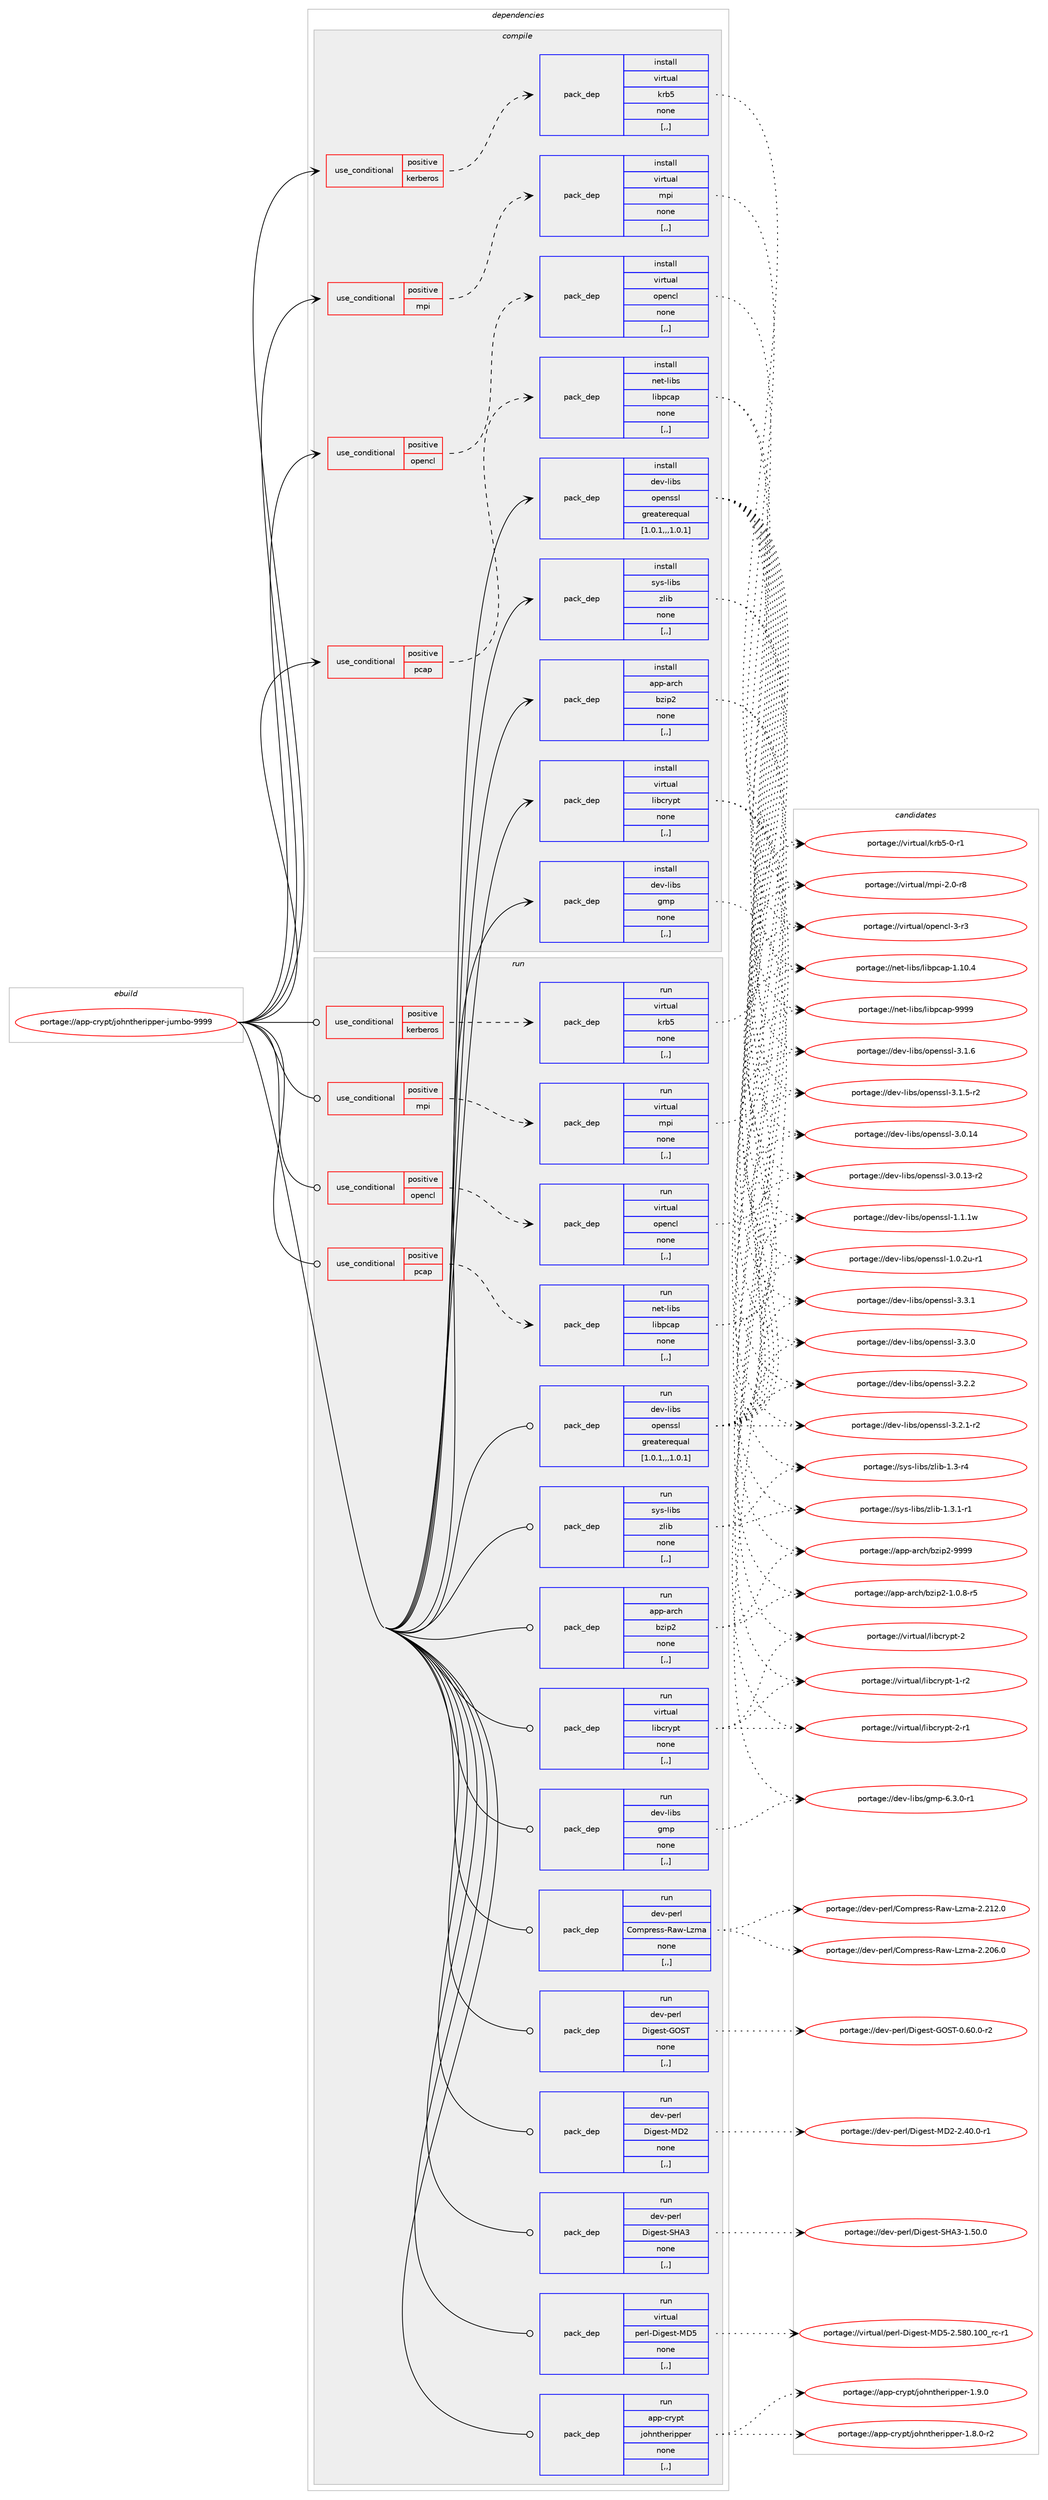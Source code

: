 digraph prolog {

# *************
# Graph options
# *************

newrank=true;
concentrate=true;
compound=true;
graph [rankdir=LR,fontname=Helvetica,fontsize=10,ranksep=1.5];#, ranksep=2.5, nodesep=0.2];
edge  [arrowhead=vee];
node  [fontname=Helvetica,fontsize=10];

# **********
# The ebuild
# **********

subgraph cluster_leftcol {
color=gray;
label=<<i>ebuild</i>>;
id [label="portage://app-crypt/johntheripper-jumbo-9999", color=red, width=4, href="../app-crypt/johntheripper-jumbo-9999.svg"];
}

# ****************
# The dependencies
# ****************

subgraph cluster_midcol {
color=gray;
label=<<i>dependencies</i>>;
subgraph cluster_compile {
fillcolor="#eeeeee";
style=filled;
label=<<i>compile</i>>;
subgraph cond3528 {
dependency13188 [label=<<TABLE BORDER="0" CELLBORDER="1" CELLSPACING="0" CELLPADDING="4"><TR><TD ROWSPAN="3" CELLPADDING="10">use_conditional</TD></TR><TR><TD>positive</TD></TR><TR><TD>kerberos</TD></TR></TABLE>>, shape=none, color=red];
subgraph pack9582 {
dependency13189 [label=<<TABLE BORDER="0" CELLBORDER="1" CELLSPACING="0" CELLPADDING="4" WIDTH="220"><TR><TD ROWSPAN="6" CELLPADDING="30">pack_dep</TD></TR><TR><TD WIDTH="110">install</TD></TR><TR><TD>virtual</TD></TR><TR><TD>krb5</TD></TR><TR><TD>none</TD></TR><TR><TD>[,,]</TD></TR></TABLE>>, shape=none, color=blue];
}
dependency13188:e -> dependency13189:w [weight=20,style="dashed",arrowhead="vee"];
}
id:e -> dependency13188:w [weight=20,style="solid",arrowhead="vee"];
subgraph cond3529 {
dependency13190 [label=<<TABLE BORDER="0" CELLBORDER="1" CELLSPACING="0" CELLPADDING="4"><TR><TD ROWSPAN="3" CELLPADDING="10">use_conditional</TD></TR><TR><TD>positive</TD></TR><TR><TD>mpi</TD></TR></TABLE>>, shape=none, color=red];
subgraph pack9583 {
dependency13191 [label=<<TABLE BORDER="0" CELLBORDER="1" CELLSPACING="0" CELLPADDING="4" WIDTH="220"><TR><TD ROWSPAN="6" CELLPADDING="30">pack_dep</TD></TR><TR><TD WIDTH="110">install</TD></TR><TR><TD>virtual</TD></TR><TR><TD>mpi</TD></TR><TR><TD>none</TD></TR><TR><TD>[,,]</TD></TR></TABLE>>, shape=none, color=blue];
}
dependency13190:e -> dependency13191:w [weight=20,style="dashed",arrowhead="vee"];
}
id:e -> dependency13190:w [weight=20,style="solid",arrowhead="vee"];
subgraph cond3530 {
dependency13192 [label=<<TABLE BORDER="0" CELLBORDER="1" CELLSPACING="0" CELLPADDING="4"><TR><TD ROWSPAN="3" CELLPADDING="10">use_conditional</TD></TR><TR><TD>positive</TD></TR><TR><TD>opencl</TD></TR></TABLE>>, shape=none, color=red];
subgraph pack9584 {
dependency13193 [label=<<TABLE BORDER="0" CELLBORDER="1" CELLSPACING="0" CELLPADDING="4" WIDTH="220"><TR><TD ROWSPAN="6" CELLPADDING="30">pack_dep</TD></TR><TR><TD WIDTH="110">install</TD></TR><TR><TD>virtual</TD></TR><TR><TD>opencl</TD></TR><TR><TD>none</TD></TR><TR><TD>[,,]</TD></TR></TABLE>>, shape=none, color=blue];
}
dependency13192:e -> dependency13193:w [weight=20,style="dashed",arrowhead="vee"];
}
id:e -> dependency13192:w [weight=20,style="solid",arrowhead="vee"];
subgraph cond3531 {
dependency13194 [label=<<TABLE BORDER="0" CELLBORDER="1" CELLSPACING="0" CELLPADDING="4"><TR><TD ROWSPAN="3" CELLPADDING="10">use_conditional</TD></TR><TR><TD>positive</TD></TR><TR><TD>pcap</TD></TR></TABLE>>, shape=none, color=red];
subgraph pack9585 {
dependency13195 [label=<<TABLE BORDER="0" CELLBORDER="1" CELLSPACING="0" CELLPADDING="4" WIDTH="220"><TR><TD ROWSPAN="6" CELLPADDING="30">pack_dep</TD></TR><TR><TD WIDTH="110">install</TD></TR><TR><TD>net-libs</TD></TR><TR><TD>libpcap</TD></TR><TR><TD>none</TD></TR><TR><TD>[,,]</TD></TR></TABLE>>, shape=none, color=blue];
}
dependency13194:e -> dependency13195:w [weight=20,style="dashed",arrowhead="vee"];
}
id:e -> dependency13194:w [weight=20,style="solid",arrowhead="vee"];
subgraph pack9586 {
dependency13196 [label=<<TABLE BORDER="0" CELLBORDER="1" CELLSPACING="0" CELLPADDING="4" WIDTH="220"><TR><TD ROWSPAN="6" CELLPADDING="30">pack_dep</TD></TR><TR><TD WIDTH="110">install</TD></TR><TR><TD>app-arch</TD></TR><TR><TD>bzip2</TD></TR><TR><TD>none</TD></TR><TR><TD>[,,]</TD></TR></TABLE>>, shape=none, color=blue];
}
id:e -> dependency13196:w [weight=20,style="solid",arrowhead="vee"];
subgraph pack9587 {
dependency13197 [label=<<TABLE BORDER="0" CELLBORDER="1" CELLSPACING="0" CELLPADDING="4" WIDTH="220"><TR><TD ROWSPAN="6" CELLPADDING="30">pack_dep</TD></TR><TR><TD WIDTH="110">install</TD></TR><TR><TD>dev-libs</TD></TR><TR><TD>gmp</TD></TR><TR><TD>none</TD></TR><TR><TD>[,,]</TD></TR></TABLE>>, shape=none, color=blue];
}
id:e -> dependency13197:w [weight=20,style="solid",arrowhead="vee"];
subgraph pack9588 {
dependency13198 [label=<<TABLE BORDER="0" CELLBORDER="1" CELLSPACING="0" CELLPADDING="4" WIDTH="220"><TR><TD ROWSPAN="6" CELLPADDING="30">pack_dep</TD></TR><TR><TD WIDTH="110">install</TD></TR><TR><TD>dev-libs</TD></TR><TR><TD>openssl</TD></TR><TR><TD>greaterequal</TD></TR><TR><TD>[1.0.1,,,1.0.1]</TD></TR></TABLE>>, shape=none, color=blue];
}
id:e -> dependency13198:w [weight=20,style="solid",arrowhead="vee"];
subgraph pack9589 {
dependency13199 [label=<<TABLE BORDER="0" CELLBORDER="1" CELLSPACING="0" CELLPADDING="4" WIDTH="220"><TR><TD ROWSPAN="6" CELLPADDING="30">pack_dep</TD></TR><TR><TD WIDTH="110">install</TD></TR><TR><TD>sys-libs</TD></TR><TR><TD>zlib</TD></TR><TR><TD>none</TD></TR><TR><TD>[,,]</TD></TR></TABLE>>, shape=none, color=blue];
}
id:e -> dependency13199:w [weight=20,style="solid",arrowhead="vee"];
subgraph pack9590 {
dependency13200 [label=<<TABLE BORDER="0" CELLBORDER="1" CELLSPACING="0" CELLPADDING="4" WIDTH="220"><TR><TD ROWSPAN="6" CELLPADDING="30">pack_dep</TD></TR><TR><TD WIDTH="110">install</TD></TR><TR><TD>virtual</TD></TR><TR><TD>libcrypt</TD></TR><TR><TD>none</TD></TR><TR><TD>[,,]</TD></TR></TABLE>>, shape=none, color=blue];
}
id:e -> dependency13200:w [weight=20,style="solid",arrowhead="vee"];
}
subgraph cluster_compileandrun {
fillcolor="#eeeeee";
style=filled;
label=<<i>compile and run</i>>;
}
subgraph cluster_run {
fillcolor="#eeeeee";
style=filled;
label=<<i>run</i>>;
subgraph cond3532 {
dependency13201 [label=<<TABLE BORDER="0" CELLBORDER="1" CELLSPACING="0" CELLPADDING="4"><TR><TD ROWSPAN="3" CELLPADDING="10">use_conditional</TD></TR><TR><TD>positive</TD></TR><TR><TD>kerberos</TD></TR></TABLE>>, shape=none, color=red];
subgraph pack9591 {
dependency13202 [label=<<TABLE BORDER="0" CELLBORDER="1" CELLSPACING="0" CELLPADDING="4" WIDTH="220"><TR><TD ROWSPAN="6" CELLPADDING="30">pack_dep</TD></TR><TR><TD WIDTH="110">run</TD></TR><TR><TD>virtual</TD></TR><TR><TD>krb5</TD></TR><TR><TD>none</TD></TR><TR><TD>[,,]</TD></TR></TABLE>>, shape=none, color=blue];
}
dependency13201:e -> dependency13202:w [weight=20,style="dashed",arrowhead="vee"];
}
id:e -> dependency13201:w [weight=20,style="solid",arrowhead="odot"];
subgraph cond3533 {
dependency13203 [label=<<TABLE BORDER="0" CELLBORDER="1" CELLSPACING="0" CELLPADDING="4"><TR><TD ROWSPAN="3" CELLPADDING="10">use_conditional</TD></TR><TR><TD>positive</TD></TR><TR><TD>mpi</TD></TR></TABLE>>, shape=none, color=red];
subgraph pack9592 {
dependency13204 [label=<<TABLE BORDER="0" CELLBORDER="1" CELLSPACING="0" CELLPADDING="4" WIDTH="220"><TR><TD ROWSPAN="6" CELLPADDING="30">pack_dep</TD></TR><TR><TD WIDTH="110">run</TD></TR><TR><TD>virtual</TD></TR><TR><TD>mpi</TD></TR><TR><TD>none</TD></TR><TR><TD>[,,]</TD></TR></TABLE>>, shape=none, color=blue];
}
dependency13203:e -> dependency13204:w [weight=20,style="dashed",arrowhead="vee"];
}
id:e -> dependency13203:w [weight=20,style="solid",arrowhead="odot"];
subgraph cond3534 {
dependency13205 [label=<<TABLE BORDER="0" CELLBORDER="1" CELLSPACING="0" CELLPADDING="4"><TR><TD ROWSPAN="3" CELLPADDING="10">use_conditional</TD></TR><TR><TD>positive</TD></TR><TR><TD>opencl</TD></TR></TABLE>>, shape=none, color=red];
subgraph pack9593 {
dependency13206 [label=<<TABLE BORDER="0" CELLBORDER="1" CELLSPACING="0" CELLPADDING="4" WIDTH="220"><TR><TD ROWSPAN="6" CELLPADDING="30">pack_dep</TD></TR><TR><TD WIDTH="110">run</TD></TR><TR><TD>virtual</TD></TR><TR><TD>opencl</TD></TR><TR><TD>none</TD></TR><TR><TD>[,,]</TD></TR></TABLE>>, shape=none, color=blue];
}
dependency13205:e -> dependency13206:w [weight=20,style="dashed",arrowhead="vee"];
}
id:e -> dependency13205:w [weight=20,style="solid",arrowhead="odot"];
subgraph cond3535 {
dependency13207 [label=<<TABLE BORDER="0" CELLBORDER="1" CELLSPACING="0" CELLPADDING="4"><TR><TD ROWSPAN="3" CELLPADDING="10">use_conditional</TD></TR><TR><TD>positive</TD></TR><TR><TD>pcap</TD></TR></TABLE>>, shape=none, color=red];
subgraph pack9594 {
dependency13208 [label=<<TABLE BORDER="0" CELLBORDER="1" CELLSPACING="0" CELLPADDING="4" WIDTH="220"><TR><TD ROWSPAN="6" CELLPADDING="30">pack_dep</TD></TR><TR><TD WIDTH="110">run</TD></TR><TR><TD>net-libs</TD></TR><TR><TD>libpcap</TD></TR><TR><TD>none</TD></TR><TR><TD>[,,]</TD></TR></TABLE>>, shape=none, color=blue];
}
dependency13207:e -> dependency13208:w [weight=20,style="dashed",arrowhead="vee"];
}
id:e -> dependency13207:w [weight=20,style="solid",arrowhead="odot"];
subgraph pack9595 {
dependency13209 [label=<<TABLE BORDER="0" CELLBORDER="1" CELLSPACING="0" CELLPADDING="4" WIDTH="220"><TR><TD ROWSPAN="6" CELLPADDING="30">pack_dep</TD></TR><TR><TD WIDTH="110">run</TD></TR><TR><TD>app-arch</TD></TR><TR><TD>bzip2</TD></TR><TR><TD>none</TD></TR><TR><TD>[,,]</TD></TR></TABLE>>, shape=none, color=blue];
}
id:e -> dependency13209:w [weight=20,style="solid",arrowhead="odot"];
subgraph pack9596 {
dependency13210 [label=<<TABLE BORDER="0" CELLBORDER="1" CELLSPACING="0" CELLPADDING="4" WIDTH="220"><TR><TD ROWSPAN="6" CELLPADDING="30">pack_dep</TD></TR><TR><TD WIDTH="110">run</TD></TR><TR><TD>dev-libs</TD></TR><TR><TD>gmp</TD></TR><TR><TD>none</TD></TR><TR><TD>[,,]</TD></TR></TABLE>>, shape=none, color=blue];
}
id:e -> dependency13210:w [weight=20,style="solid",arrowhead="odot"];
subgraph pack9597 {
dependency13211 [label=<<TABLE BORDER="0" CELLBORDER="1" CELLSPACING="0" CELLPADDING="4" WIDTH="220"><TR><TD ROWSPAN="6" CELLPADDING="30">pack_dep</TD></TR><TR><TD WIDTH="110">run</TD></TR><TR><TD>dev-libs</TD></TR><TR><TD>openssl</TD></TR><TR><TD>greaterequal</TD></TR><TR><TD>[1.0.1,,,1.0.1]</TD></TR></TABLE>>, shape=none, color=blue];
}
id:e -> dependency13211:w [weight=20,style="solid",arrowhead="odot"];
subgraph pack9598 {
dependency13212 [label=<<TABLE BORDER="0" CELLBORDER="1" CELLSPACING="0" CELLPADDING="4" WIDTH="220"><TR><TD ROWSPAN="6" CELLPADDING="30">pack_dep</TD></TR><TR><TD WIDTH="110">run</TD></TR><TR><TD>dev-perl</TD></TR><TR><TD>Compress-Raw-Lzma</TD></TR><TR><TD>none</TD></TR><TR><TD>[,,]</TD></TR></TABLE>>, shape=none, color=blue];
}
id:e -> dependency13212:w [weight=20,style="solid",arrowhead="odot"];
subgraph pack9599 {
dependency13213 [label=<<TABLE BORDER="0" CELLBORDER="1" CELLSPACING="0" CELLPADDING="4" WIDTH="220"><TR><TD ROWSPAN="6" CELLPADDING="30">pack_dep</TD></TR><TR><TD WIDTH="110">run</TD></TR><TR><TD>dev-perl</TD></TR><TR><TD>Digest-GOST</TD></TR><TR><TD>none</TD></TR><TR><TD>[,,]</TD></TR></TABLE>>, shape=none, color=blue];
}
id:e -> dependency13213:w [weight=20,style="solid",arrowhead="odot"];
subgraph pack9600 {
dependency13214 [label=<<TABLE BORDER="0" CELLBORDER="1" CELLSPACING="0" CELLPADDING="4" WIDTH="220"><TR><TD ROWSPAN="6" CELLPADDING="30">pack_dep</TD></TR><TR><TD WIDTH="110">run</TD></TR><TR><TD>dev-perl</TD></TR><TR><TD>Digest-MD2</TD></TR><TR><TD>none</TD></TR><TR><TD>[,,]</TD></TR></TABLE>>, shape=none, color=blue];
}
id:e -> dependency13214:w [weight=20,style="solid",arrowhead="odot"];
subgraph pack9601 {
dependency13215 [label=<<TABLE BORDER="0" CELLBORDER="1" CELLSPACING="0" CELLPADDING="4" WIDTH="220"><TR><TD ROWSPAN="6" CELLPADDING="30">pack_dep</TD></TR><TR><TD WIDTH="110">run</TD></TR><TR><TD>dev-perl</TD></TR><TR><TD>Digest-SHA3</TD></TR><TR><TD>none</TD></TR><TR><TD>[,,]</TD></TR></TABLE>>, shape=none, color=blue];
}
id:e -> dependency13215:w [weight=20,style="solid",arrowhead="odot"];
subgraph pack9602 {
dependency13216 [label=<<TABLE BORDER="0" CELLBORDER="1" CELLSPACING="0" CELLPADDING="4" WIDTH="220"><TR><TD ROWSPAN="6" CELLPADDING="30">pack_dep</TD></TR><TR><TD WIDTH="110">run</TD></TR><TR><TD>sys-libs</TD></TR><TR><TD>zlib</TD></TR><TR><TD>none</TD></TR><TR><TD>[,,]</TD></TR></TABLE>>, shape=none, color=blue];
}
id:e -> dependency13216:w [weight=20,style="solid",arrowhead="odot"];
subgraph pack9603 {
dependency13217 [label=<<TABLE BORDER="0" CELLBORDER="1" CELLSPACING="0" CELLPADDING="4" WIDTH="220"><TR><TD ROWSPAN="6" CELLPADDING="30">pack_dep</TD></TR><TR><TD WIDTH="110">run</TD></TR><TR><TD>virtual</TD></TR><TR><TD>libcrypt</TD></TR><TR><TD>none</TD></TR><TR><TD>[,,]</TD></TR></TABLE>>, shape=none, color=blue];
}
id:e -> dependency13217:w [weight=20,style="solid",arrowhead="odot"];
subgraph pack9604 {
dependency13218 [label=<<TABLE BORDER="0" CELLBORDER="1" CELLSPACING="0" CELLPADDING="4" WIDTH="220"><TR><TD ROWSPAN="6" CELLPADDING="30">pack_dep</TD></TR><TR><TD WIDTH="110">run</TD></TR><TR><TD>virtual</TD></TR><TR><TD>perl-Digest-MD5</TD></TR><TR><TD>none</TD></TR><TR><TD>[,,]</TD></TR></TABLE>>, shape=none, color=blue];
}
id:e -> dependency13218:w [weight=20,style="solid",arrowhead="odot"];
subgraph pack9605 {
dependency13219 [label=<<TABLE BORDER="0" CELLBORDER="1" CELLSPACING="0" CELLPADDING="4" WIDTH="220"><TR><TD ROWSPAN="6" CELLPADDING="30">pack_dep</TD></TR><TR><TD WIDTH="110">run</TD></TR><TR><TD>app-crypt</TD></TR><TR><TD>johntheripper</TD></TR><TR><TD>none</TD></TR><TR><TD>[,,]</TD></TR></TABLE>>, shape=none, color=blue];
}
id:e -> dependency13219:w [weight=20,style="solid",arrowhead="odot"];
}
}

# **************
# The candidates
# **************

subgraph cluster_choices {
rank=same;
color=gray;
label=<<i>candidates</i>>;

subgraph choice9582 {
color=black;
nodesep=1;
choice1181051141161179710847107114985345484511449 [label="portage://virtual/krb5-0-r1", color=red, width=4,href="../virtual/krb5-0-r1.svg"];
dependency13189:e -> choice1181051141161179710847107114985345484511449:w [style=dotted,weight="100"];
}
subgraph choice9583 {
color=black;
nodesep=1;
choice1181051141161179710847109112105455046484511456 [label="portage://virtual/mpi-2.0-r8", color=red, width=4,href="../virtual/mpi-2.0-r8.svg"];
dependency13191:e -> choice1181051141161179710847109112105455046484511456:w [style=dotted,weight="100"];
}
subgraph choice9584 {
color=black;
nodesep=1;
choice11810511411611797108471111121011109910845514511451 [label="portage://virtual/opencl-3-r3", color=red, width=4,href="../virtual/opencl-3-r3.svg"];
dependency13193:e -> choice11810511411611797108471111121011109910845514511451:w [style=dotted,weight="100"];
}
subgraph choice9585 {
color=black;
nodesep=1;
choice1101011164510810598115471081059811299971124557575757 [label="portage://net-libs/libpcap-9999", color=red, width=4,href="../net-libs/libpcap-9999.svg"];
choice11010111645108105981154710810598112999711245494649484652 [label="portage://net-libs/libpcap-1.10.4", color=red, width=4,href="../net-libs/libpcap-1.10.4.svg"];
dependency13195:e -> choice1101011164510810598115471081059811299971124557575757:w [style=dotted,weight="100"];
dependency13195:e -> choice11010111645108105981154710810598112999711245494649484652:w [style=dotted,weight="100"];
}
subgraph choice9586 {
color=black;
nodesep=1;
choice971121124597114991044798122105112504557575757 [label="portage://app-arch/bzip2-9999", color=red, width=4,href="../app-arch/bzip2-9999.svg"];
choice971121124597114991044798122105112504549464846564511453 [label="portage://app-arch/bzip2-1.0.8-r5", color=red, width=4,href="../app-arch/bzip2-1.0.8-r5.svg"];
dependency13196:e -> choice971121124597114991044798122105112504557575757:w [style=dotted,weight="100"];
dependency13196:e -> choice971121124597114991044798122105112504549464846564511453:w [style=dotted,weight="100"];
}
subgraph choice9587 {
color=black;
nodesep=1;
choice1001011184510810598115471031091124554465146484511449 [label="portage://dev-libs/gmp-6.3.0-r1", color=red, width=4,href="../dev-libs/gmp-6.3.0-r1.svg"];
dependency13197:e -> choice1001011184510810598115471031091124554465146484511449:w [style=dotted,weight="100"];
}
subgraph choice9588 {
color=black;
nodesep=1;
choice100101118451081059811547111112101110115115108455146514649 [label="portage://dev-libs/openssl-3.3.1", color=red, width=4,href="../dev-libs/openssl-3.3.1.svg"];
choice100101118451081059811547111112101110115115108455146514648 [label="portage://dev-libs/openssl-3.3.0", color=red, width=4,href="../dev-libs/openssl-3.3.0.svg"];
choice100101118451081059811547111112101110115115108455146504650 [label="portage://dev-libs/openssl-3.2.2", color=red, width=4,href="../dev-libs/openssl-3.2.2.svg"];
choice1001011184510810598115471111121011101151151084551465046494511450 [label="portage://dev-libs/openssl-3.2.1-r2", color=red, width=4,href="../dev-libs/openssl-3.2.1-r2.svg"];
choice100101118451081059811547111112101110115115108455146494654 [label="portage://dev-libs/openssl-3.1.6", color=red, width=4,href="../dev-libs/openssl-3.1.6.svg"];
choice1001011184510810598115471111121011101151151084551464946534511450 [label="portage://dev-libs/openssl-3.1.5-r2", color=red, width=4,href="../dev-libs/openssl-3.1.5-r2.svg"];
choice10010111845108105981154711111210111011511510845514648464952 [label="portage://dev-libs/openssl-3.0.14", color=red, width=4,href="../dev-libs/openssl-3.0.14.svg"];
choice100101118451081059811547111112101110115115108455146484649514511450 [label="portage://dev-libs/openssl-3.0.13-r2", color=red, width=4,href="../dev-libs/openssl-3.0.13-r2.svg"];
choice100101118451081059811547111112101110115115108454946494649119 [label="portage://dev-libs/openssl-1.1.1w", color=red, width=4,href="../dev-libs/openssl-1.1.1w.svg"];
choice1001011184510810598115471111121011101151151084549464846501174511449 [label="portage://dev-libs/openssl-1.0.2u-r1", color=red, width=4,href="../dev-libs/openssl-1.0.2u-r1.svg"];
dependency13198:e -> choice100101118451081059811547111112101110115115108455146514649:w [style=dotted,weight="100"];
dependency13198:e -> choice100101118451081059811547111112101110115115108455146514648:w [style=dotted,weight="100"];
dependency13198:e -> choice100101118451081059811547111112101110115115108455146504650:w [style=dotted,weight="100"];
dependency13198:e -> choice1001011184510810598115471111121011101151151084551465046494511450:w [style=dotted,weight="100"];
dependency13198:e -> choice100101118451081059811547111112101110115115108455146494654:w [style=dotted,weight="100"];
dependency13198:e -> choice1001011184510810598115471111121011101151151084551464946534511450:w [style=dotted,weight="100"];
dependency13198:e -> choice10010111845108105981154711111210111011511510845514648464952:w [style=dotted,weight="100"];
dependency13198:e -> choice100101118451081059811547111112101110115115108455146484649514511450:w [style=dotted,weight="100"];
dependency13198:e -> choice100101118451081059811547111112101110115115108454946494649119:w [style=dotted,weight="100"];
dependency13198:e -> choice1001011184510810598115471111121011101151151084549464846501174511449:w [style=dotted,weight="100"];
}
subgraph choice9589 {
color=black;
nodesep=1;
choice115121115451081059811547122108105984549465146494511449 [label="portage://sys-libs/zlib-1.3.1-r1", color=red, width=4,href="../sys-libs/zlib-1.3.1-r1.svg"];
choice11512111545108105981154712210810598454946514511452 [label="portage://sys-libs/zlib-1.3-r4", color=red, width=4,href="../sys-libs/zlib-1.3-r4.svg"];
dependency13199:e -> choice115121115451081059811547122108105984549465146494511449:w [style=dotted,weight="100"];
dependency13199:e -> choice11512111545108105981154712210810598454946514511452:w [style=dotted,weight="100"];
}
subgraph choice9590 {
color=black;
nodesep=1;
choice1181051141161179710847108105989911412111211645504511449 [label="portage://virtual/libcrypt-2-r1", color=red, width=4,href="../virtual/libcrypt-2-r1.svg"];
choice118105114116117971084710810598991141211121164550 [label="portage://virtual/libcrypt-2", color=red, width=4,href="../virtual/libcrypt-2.svg"];
choice1181051141161179710847108105989911412111211645494511450 [label="portage://virtual/libcrypt-1-r2", color=red, width=4,href="../virtual/libcrypt-1-r2.svg"];
dependency13200:e -> choice1181051141161179710847108105989911412111211645504511449:w [style=dotted,weight="100"];
dependency13200:e -> choice118105114116117971084710810598991141211121164550:w [style=dotted,weight="100"];
dependency13200:e -> choice1181051141161179710847108105989911412111211645494511450:w [style=dotted,weight="100"];
}
subgraph choice9591 {
color=black;
nodesep=1;
choice1181051141161179710847107114985345484511449 [label="portage://virtual/krb5-0-r1", color=red, width=4,href="../virtual/krb5-0-r1.svg"];
dependency13202:e -> choice1181051141161179710847107114985345484511449:w [style=dotted,weight="100"];
}
subgraph choice9592 {
color=black;
nodesep=1;
choice1181051141161179710847109112105455046484511456 [label="portage://virtual/mpi-2.0-r8", color=red, width=4,href="../virtual/mpi-2.0-r8.svg"];
dependency13204:e -> choice1181051141161179710847109112105455046484511456:w [style=dotted,weight="100"];
}
subgraph choice9593 {
color=black;
nodesep=1;
choice11810511411611797108471111121011109910845514511451 [label="portage://virtual/opencl-3-r3", color=red, width=4,href="../virtual/opencl-3-r3.svg"];
dependency13206:e -> choice11810511411611797108471111121011109910845514511451:w [style=dotted,weight="100"];
}
subgraph choice9594 {
color=black;
nodesep=1;
choice1101011164510810598115471081059811299971124557575757 [label="portage://net-libs/libpcap-9999", color=red, width=4,href="../net-libs/libpcap-9999.svg"];
choice11010111645108105981154710810598112999711245494649484652 [label="portage://net-libs/libpcap-1.10.4", color=red, width=4,href="../net-libs/libpcap-1.10.4.svg"];
dependency13208:e -> choice1101011164510810598115471081059811299971124557575757:w [style=dotted,weight="100"];
dependency13208:e -> choice11010111645108105981154710810598112999711245494649484652:w [style=dotted,weight="100"];
}
subgraph choice9595 {
color=black;
nodesep=1;
choice971121124597114991044798122105112504557575757 [label="portage://app-arch/bzip2-9999", color=red, width=4,href="../app-arch/bzip2-9999.svg"];
choice971121124597114991044798122105112504549464846564511453 [label="portage://app-arch/bzip2-1.0.8-r5", color=red, width=4,href="../app-arch/bzip2-1.0.8-r5.svg"];
dependency13209:e -> choice971121124597114991044798122105112504557575757:w [style=dotted,weight="100"];
dependency13209:e -> choice971121124597114991044798122105112504549464846564511453:w [style=dotted,weight="100"];
}
subgraph choice9596 {
color=black;
nodesep=1;
choice1001011184510810598115471031091124554465146484511449 [label="portage://dev-libs/gmp-6.3.0-r1", color=red, width=4,href="../dev-libs/gmp-6.3.0-r1.svg"];
dependency13210:e -> choice1001011184510810598115471031091124554465146484511449:w [style=dotted,weight="100"];
}
subgraph choice9597 {
color=black;
nodesep=1;
choice100101118451081059811547111112101110115115108455146514649 [label="portage://dev-libs/openssl-3.3.1", color=red, width=4,href="../dev-libs/openssl-3.3.1.svg"];
choice100101118451081059811547111112101110115115108455146514648 [label="portage://dev-libs/openssl-3.3.0", color=red, width=4,href="../dev-libs/openssl-3.3.0.svg"];
choice100101118451081059811547111112101110115115108455146504650 [label="portage://dev-libs/openssl-3.2.2", color=red, width=4,href="../dev-libs/openssl-3.2.2.svg"];
choice1001011184510810598115471111121011101151151084551465046494511450 [label="portage://dev-libs/openssl-3.2.1-r2", color=red, width=4,href="../dev-libs/openssl-3.2.1-r2.svg"];
choice100101118451081059811547111112101110115115108455146494654 [label="portage://dev-libs/openssl-3.1.6", color=red, width=4,href="../dev-libs/openssl-3.1.6.svg"];
choice1001011184510810598115471111121011101151151084551464946534511450 [label="portage://dev-libs/openssl-3.1.5-r2", color=red, width=4,href="../dev-libs/openssl-3.1.5-r2.svg"];
choice10010111845108105981154711111210111011511510845514648464952 [label="portage://dev-libs/openssl-3.0.14", color=red, width=4,href="../dev-libs/openssl-3.0.14.svg"];
choice100101118451081059811547111112101110115115108455146484649514511450 [label="portage://dev-libs/openssl-3.0.13-r2", color=red, width=4,href="../dev-libs/openssl-3.0.13-r2.svg"];
choice100101118451081059811547111112101110115115108454946494649119 [label="portage://dev-libs/openssl-1.1.1w", color=red, width=4,href="../dev-libs/openssl-1.1.1w.svg"];
choice1001011184510810598115471111121011101151151084549464846501174511449 [label="portage://dev-libs/openssl-1.0.2u-r1", color=red, width=4,href="../dev-libs/openssl-1.0.2u-r1.svg"];
dependency13211:e -> choice100101118451081059811547111112101110115115108455146514649:w [style=dotted,weight="100"];
dependency13211:e -> choice100101118451081059811547111112101110115115108455146514648:w [style=dotted,weight="100"];
dependency13211:e -> choice100101118451081059811547111112101110115115108455146504650:w [style=dotted,weight="100"];
dependency13211:e -> choice1001011184510810598115471111121011101151151084551465046494511450:w [style=dotted,weight="100"];
dependency13211:e -> choice100101118451081059811547111112101110115115108455146494654:w [style=dotted,weight="100"];
dependency13211:e -> choice1001011184510810598115471111121011101151151084551464946534511450:w [style=dotted,weight="100"];
dependency13211:e -> choice10010111845108105981154711111210111011511510845514648464952:w [style=dotted,weight="100"];
dependency13211:e -> choice100101118451081059811547111112101110115115108455146484649514511450:w [style=dotted,weight="100"];
dependency13211:e -> choice100101118451081059811547111112101110115115108454946494649119:w [style=dotted,weight="100"];
dependency13211:e -> choice1001011184510810598115471111121011101151151084549464846501174511449:w [style=dotted,weight="100"];
}
subgraph choice9598 {
color=black;
nodesep=1;
choice1001011184511210111410847671111091121141011151154582971194576122109974550465049504648 [label="portage://dev-perl/Compress-Raw-Lzma-2.212.0", color=red, width=4,href="../dev-perl/Compress-Raw-Lzma-2.212.0.svg"];
choice1001011184511210111410847671111091121141011151154582971194576122109974550465048544648 [label="portage://dev-perl/Compress-Raw-Lzma-2.206.0", color=red, width=4,href="../dev-perl/Compress-Raw-Lzma-2.206.0.svg"];
dependency13212:e -> choice1001011184511210111410847671111091121141011151154582971194576122109974550465049504648:w [style=dotted,weight="100"];
dependency13212:e -> choice1001011184511210111410847671111091121141011151154582971194576122109974550465048544648:w [style=dotted,weight="100"];
}
subgraph choice9599 {
color=black;
nodesep=1;
choice1001011184511210111410847681051031011151164571798384454846544846484511450 [label="portage://dev-perl/Digest-GOST-0.60.0-r2", color=red, width=4,href="../dev-perl/Digest-GOST-0.60.0-r2.svg"];
dependency13213:e -> choice1001011184511210111410847681051031011151164571798384454846544846484511450:w [style=dotted,weight="100"];
}
subgraph choice9600 {
color=black;
nodesep=1;
choice10010111845112101114108476810510310111511645776850455046524846484511449 [label="portage://dev-perl/Digest-MD2-2.40.0-r1", color=red, width=4,href="../dev-perl/Digest-MD2-2.40.0-r1.svg"];
dependency13214:e -> choice10010111845112101114108476810510310111511645776850455046524846484511449:w [style=dotted,weight="100"];
}
subgraph choice9601 {
color=black;
nodesep=1;
choice100101118451121011141084768105103101115116458372655145494653484648 [label="portage://dev-perl/Digest-SHA3-1.50.0", color=red, width=4,href="../dev-perl/Digest-SHA3-1.50.0.svg"];
dependency13215:e -> choice100101118451121011141084768105103101115116458372655145494653484648:w [style=dotted,weight="100"];
}
subgraph choice9602 {
color=black;
nodesep=1;
choice115121115451081059811547122108105984549465146494511449 [label="portage://sys-libs/zlib-1.3.1-r1", color=red, width=4,href="../sys-libs/zlib-1.3.1-r1.svg"];
choice11512111545108105981154712210810598454946514511452 [label="portage://sys-libs/zlib-1.3-r4", color=red, width=4,href="../sys-libs/zlib-1.3-r4.svg"];
dependency13216:e -> choice115121115451081059811547122108105984549465146494511449:w [style=dotted,weight="100"];
dependency13216:e -> choice11512111545108105981154712210810598454946514511452:w [style=dotted,weight="100"];
}
subgraph choice9603 {
color=black;
nodesep=1;
choice1181051141161179710847108105989911412111211645504511449 [label="portage://virtual/libcrypt-2-r1", color=red, width=4,href="../virtual/libcrypt-2-r1.svg"];
choice118105114116117971084710810598991141211121164550 [label="portage://virtual/libcrypt-2", color=red, width=4,href="../virtual/libcrypt-2.svg"];
choice1181051141161179710847108105989911412111211645494511450 [label="portage://virtual/libcrypt-1-r2", color=red, width=4,href="../virtual/libcrypt-1-r2.svg"];
dependency13217:e -> choice1181051141161179710847108105989911412111211645504511449:w [style=dotted,weight="100"];
dependency13217:e -> choice118105114116117971084710810598991141211121164550:w [style=dotted,weight="100"];
dependency13217:e -> choice1181051141161179710847108105989911412111211645494511450:w [style=dotted,weight="100"];
}
subgraph choice9604 {
color=black;
nodesep=1;
choice11810511411611797108471121011141084568105103101115116457768534550465356484649484895114994511449 [label="portage://virtual/perl-Digest-MD5-2.580.100_rc-r1", color=red, width=4,href="../virtual/perl-Digest-MD5-2.580.100_rc-r1.svg"];
dependency13218:e -> choice11810511411611797108471121011141084568105103101115116457768534550465356484649484895114994511449:w [style=dotted,weight="100"];
}
subgraph choice9605 {
color=black;
nodesep=1;
choice97112112459911412111211647106111104110116104101114105112112101114454946574648 [label="portage://app-crypt/johntheripper-1.9.0", color=red, width=4,href="../app-crypt/johntheripper-1.9.0.svg"];
choice971121124599114121112116471061111041101161041011141051121121011144549465646484511450 [label="portage://app-crypt/johntheripper-1.8.0-r2", color=red, width=4,href="../app-crypt/johntheripper-1.8.0-r2.svg"];
dependency13219:e -> choice97112112459911412111211647106111104110116104101114105112112101114454946574648:w [style=dotted,weight="100"];
dependency13219:e -> choice971121124599114121112116471061111041101161041011141051121121011144549465646484511450:w [style=dotted,weight="100"];
}
}

}
